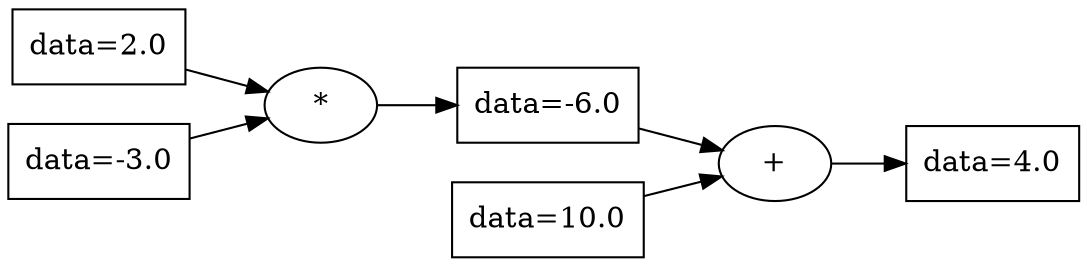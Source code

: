 digraph {
	graph [rankdir=LR]
	4346407040 [label="data=4.0" shape=record]
	"4346407040+" [label="+"]
	"4346407040+" -> 4346407040
	4346406848 -> "4346407040+"
	4346408432 -> "4346407040+"
	4346406848 [label="data=-6.0" shape=record]
	"4346406848*" [label="*"]
	"4346406848*" -> 4346406848
	4346408624 -> "4346406848*"
	4346408528 -> "4346406848*"
	4346408528 [label="data=-3.0" shape=record]
	4346408624 [label="data=2.0" shape=record]
	4346408432 [label="data=10.0" shape=record]
}
